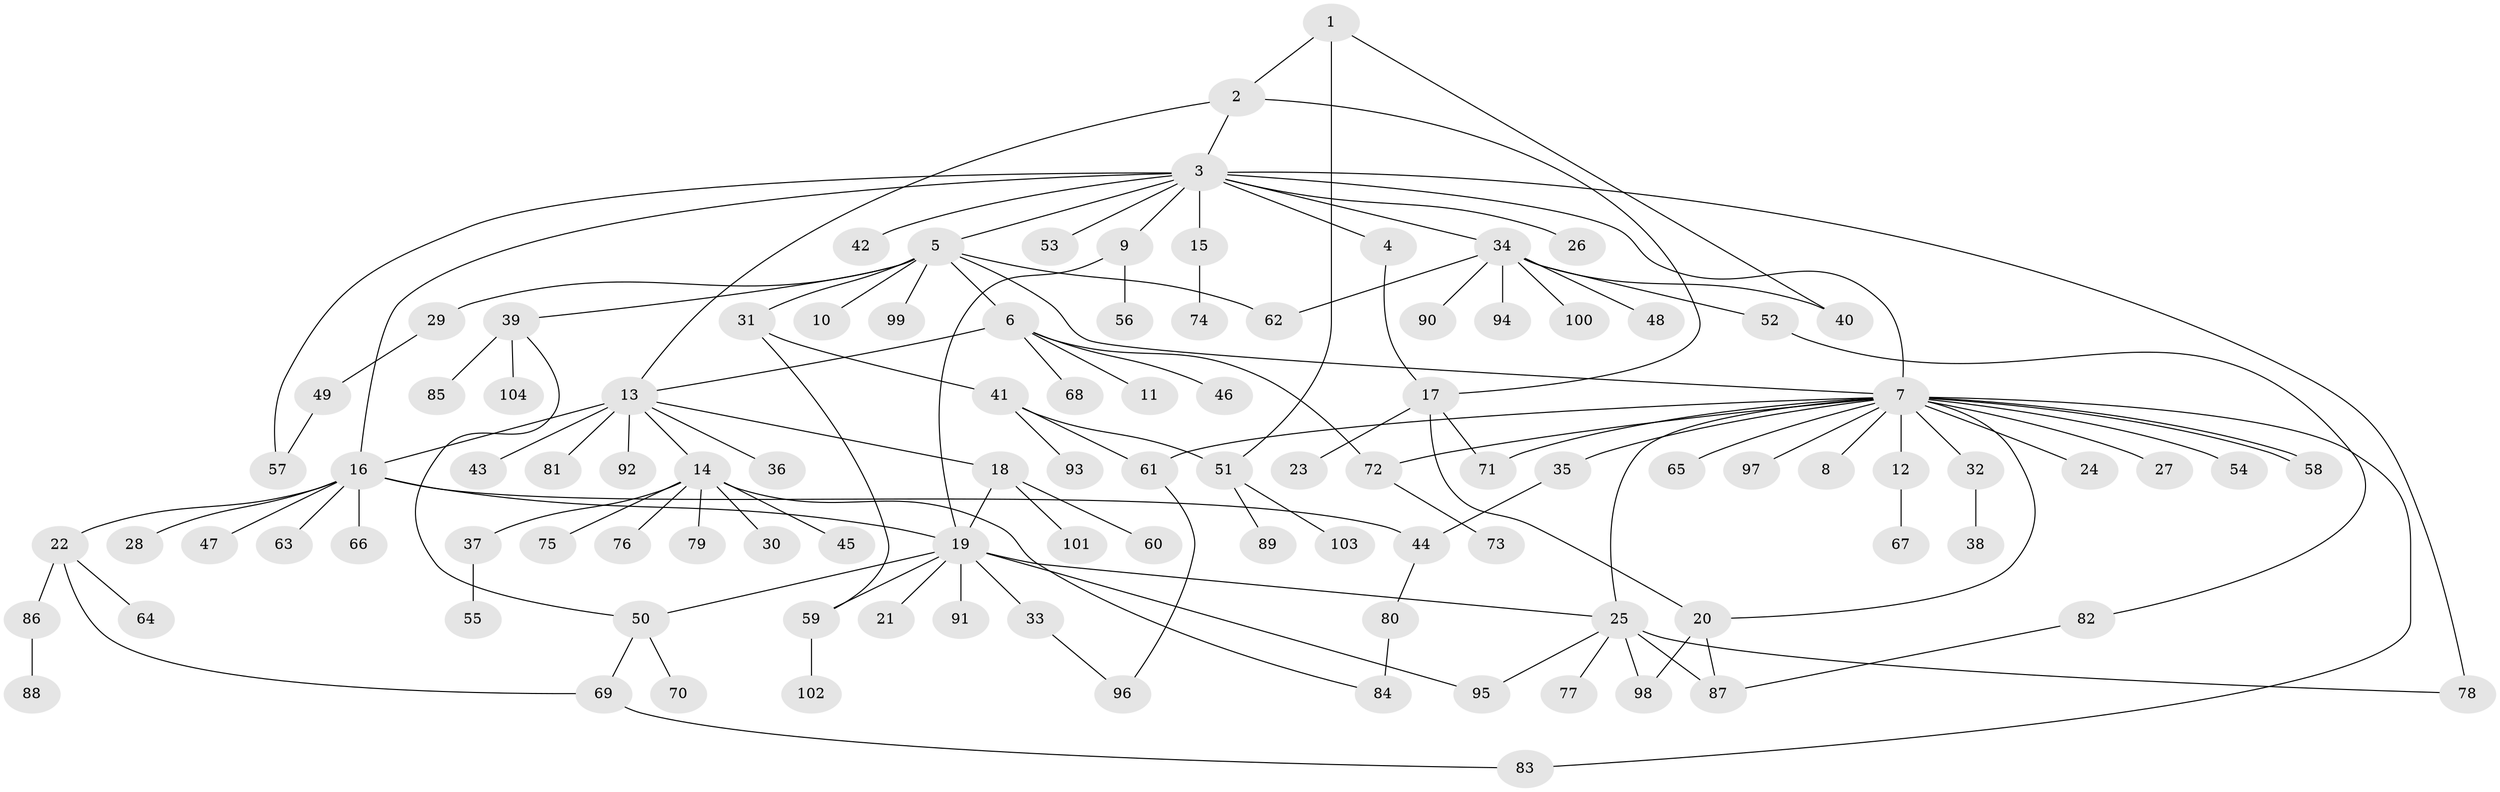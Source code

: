 // Generated by graph-tools (version 1.1) at 2025/48/03/09/25 04:48:53]
// undirected, 104 vertices, 131 edges
graph export_dot {
graph [start="1"]
  node [color=gray90,style=filled];
  1;
  2;
  3;
  4;
  5;
  6;
  7;
  8;
  9;
  10;
  11;
  12;
  13;
  14;
  15;
  16;
  17;
  18;
  19;
  20;
  21;
  22;
  23;
  24;
  25;
  26;
  27;
  28;
  29;
  30;
  31;
  32;
  33;
  34;
  35;
  36;
  37;
  38;
  39;
  40;
  41;
  42;
  43;
  44;
  45;
  46;
  47;
  48;
  49;
  50;
  51;
  52;
  53;
  54;
  55;
  56;
  57;
  58;
  59;
  60;
  61;
  62;
  63;
  64;
  65;
  66;
  67;
  68;
  69;
  70;
  71;
  72;
  73;
  74;
  75;
  76;
  77;
  78;
  79;
  80;
  81;
  82;
  83;
  84;
  85;
  86;
  87;
  88;
  89;
  90;
  91;
  92;
  93;
  94;
  95;
  96;
  97;
  98;
  99;
  100;
  101;
  102;
  103;
  104;
  1 -- 2;
  1 -- 40;
  1 -- 51;
  2 -- 3;
  2 -- 13;
  2 -- 17;
  3 -- 4;
  3 -- 5;
  3 -- 7;
  3 -- 9;
  3 -- 15;
  3 -- 16;
  3 -- 26;
  3 -- 34;
  3 -- 42;
  3 -- 53;
  3 -- 57;
  3 -- 78;
  4 -- 17;
  5 -- 6;
  5 -- 7;
  5 -- 10;
  5 -- 29;
  5 -- 31;
  5 -- 39;
  5 -- 62;
  5 -- 99;
  6 -- 11;
  6 -- 13;
  6 -- 46;
  6 -- 68;
  6 -- 72;
  7 -- 8;
  7 -- 12;
  7 -- 20;
  7 -- 24;
  7 -- 25;
  7 -- 27;
  7 -- 32;
  7 -- 35;
  7 -- 54;
  7 -- 58;
  7 -- 58;
  7 -- 61;
  7 -- 65;
  7 -- 71;
  7 -- 72;
  7 -- 83;
  7 -- 97;
  9 -- 19;
  9 -- 56;
  12 -- 67;
  13 -- 14;
  13 -- 16;
  13 -- 18;
  13 -- 36;
  13 -- 43;
  13 -- 81;
  13 -- 92;
  14 -- 30;
  14 -- 37;
  14 -- 45;
  14 -- 75;
  14 -- 76;
  14 -- 79;
  14 -- 84;
  15 -- 74;
  16 -- 19;
  16 -- 22;
  16 -- 28;
  16 -- 44;
  16 -- 47;
  16 -- 63;
  16 -- 66;
  17 -- 20;
  17 -- 23;
  17 -- 71;
  18 -- 19;
  18 -- 60;
  18 -- 101;
  19 -- 21;
  19 -- 25;
  19 -- 33;
  19 -- 50;
  19 -- 59;
  19 -- 91;
  19 -- 95;
  20 -- 87;
  20 -- 98;
  22 -- 64;
  22 -- 69;
  22 -- 86;
  25 -- 77;
  25 -- 78;
  25 -- 87;
  25 -- 95;
  25 -- 98;
  29 -- 49;
  31 -- 41;
  31 -- 59;
  32 -- 38;
  33 -- 96;
  34 -- 40;
  34 -- 48;
  34 -- 52;
  34 -- 62;
  34 -- 90;
  34 -- 94;
  34 -- 100;
  35 -- 44;
  37 -- 55;
  39 -- 50;
  39 -- 85;
  39 -- 104;
  41 -- 51;
  41 -- 61;
  41 -- 93;
  44 -- 80;
  49 -- 57;
  50 -- 69;
  50 -- 70;
  51 -- 89;
  51 -- 103;
  52 -- 82;
  59 -- 102;
  61 -- 96;
  69 -- 83;
  72 -- 73;
  80 -- 84;
  82 -- 87;
  86 -- 88;
}
